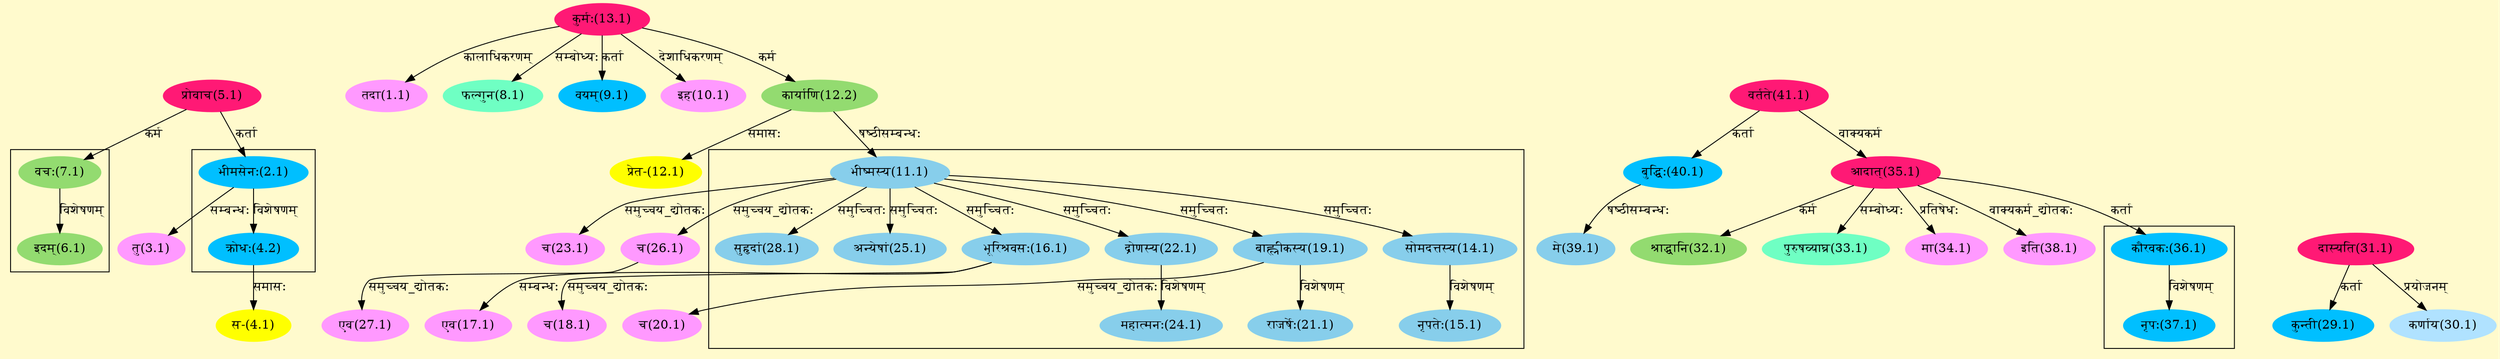 digraph G{
rankdir=BT;
 compound=true;
 bgcolor="lemonchiffon1";

subgraph cluster_1{
Node4_2 [style=filled, color="#00BFFF" label = "क्रोधः(4.2)"]
Node2_1 [style=filled, color="#00BFFF" label = "भीमसेनः(2.1)"]

}

subgraph cluster_2{
Node6_1 [style=filled, color="#93DB70" label = "इदम्(6.1)"]
Node7_1 [style=filled, color="#93DB70" label = "वचः(7.1)"]

}

subgraph cluster_3{
Node14_1 [style=filled, color="#87CEEB" label = "सोमदत्तस्य(14.1)"]
Node11_1 [style=filled, color="#87CEEB" label = "भीष्मस्य(11.1)"]
Node15_1 [style=filled, color="#87CEEB" label = "नृपतेः(15.1)"]
Node16_1 [style=filled, color="#87CEEB" label = "भूरिश्रवसः(16.1)"]
Node19_1 [style=filled, color="#87CEEB" label = "बाह्लीकस्य(19.1)"]
Node21_1 [style=filled, color="#87CEEB" label = "राजर्षेः(21.1)"]
Node22_1 [style=filled, color="#87CEEB" label = "द्रोणस्य(22.1)"]
Node24_1 [style=filled, color="#87CEEB" label = "महात्मनः(24.1)"]
Node25_1 [style=filled, color="#87CEEB" label = "अन्येषां(25.1)"]
Node28_1 [style=filled, color="#87CEEB" label = "सुहृदां(28.1)"]

}

subgraph cluster_4{
Node37_1 [style=filled, color="#00BFFF" label = "नृपः(37.1)"]
Node36_1 [style=filled, color="#00BFFF" label = "कौरवकः(36.1)"]

}
Node1_1 [style=filled, color="#FF99FF" label = "तदा(1.1)"]
Node13_1 [style=filled, color="#FF1975" label = "कुर्मः(13.1)"]
Node2_1 [style=filled, color="#00BFFF" label = "भीमसेनः(2.1)"]
Node5_1 [style=filled, color="#FF1975" label = "प्रोवाच(5.1)"]
Node3_1 [style=filled, color="#FF99FF" label = "तु(3.1)"]
Node4_1 [style=filled, color="#FFFF00" label = "स-(4.1)"]
Node4_2 [style=filled, color="#00BFFF" label = "क्रोधः(4.2)"]
Node7_1 [style=filled, color="#93DB70" label = "वचः(7.1)"]
Node8_1 [style=filled, color="#6FFFC3" label = "फल्गुन(8.1)"]
Node9_1 [style=filled, color="#00BFFF" label = "वयम्(9.1)"]
Node10_1 [style=filled, color="#FF99FF" label = "इह(10.1)"]
Node11_1 [style=filled, color="#87CEEB" label = "भीष्मस्य(11.1)"]
Node12_2 [style=filled, color="#93DB70" label = "कार्याणि(12.2)"]
Node12_1 [style=filled, color="#FFFF00" label = "प्रेत-(12.1)"]
Node17_1 [style=filled, color="#FF99FF" label = "एव(17.1)"]
Node16_1 [style=filled, color="#87CEEB" label = "भूरिश्रवसः(16.1)"]
Node18_1 [style=filled, color="#FF99FF" label = "च(18.1)"]
Node20_1 [style=filled, color="#FF99FF" label = "च(20.1)"]
Node19_1 [style=filled, color="#87CEEB" label = "बाह्लीकस्य(19.1)"]
Node23_1 [style=filled, color="#FF99FF" label = "च(23.1)"]
Node26_1 [style=filled, color="#FF99FF" label = "च(26.1)"]
Node27_1 [style=filled, color="#FF99FF" label = "एव(27.1)"]
Node29_1 [style=filled, color="#00BFFF" label = "कुन्ती(29.1)"]
Node31_1 [style=filled, color="#FF1975" label = "दास्यति(31.1)"]
Node30_1 [style=filled, color="#B0E2FF" label = "कर्णाय(30.1)"]
Node32_1 [style=filled, color="#93DB70" label = "श्राद्धानि(32.1)"]
Node35_1 [style=filled, color="#FF1975" label = "आदात्(35.1)"]
Node33_1 [style=filled, color="#6FFFC3" label = "पुरुषव्याघ्र(33.1)"]
Node34_1 [style=filled, color="#FF99FF" label = "मा(34.1)"]
Node41_1 [style=filled, color="#FF1975" label = "वर्तते(41.1)"]
Node36_1 [style=filled, color="#00BFFF" label = "कौरवकः(36.1)"]
Node38_1 [style=filled, color="#FF99FF" label = "इति(38.1)"]
Node39_1 [style=filled, color="#87CEEB" label = "मे(39.1)"]
Node40_1 [style=filled, color="#00BFFF" label = "बुद्धिः(40.1)"]
/* Start of Relations section */

Node1_1 -> Node13_1 [  label="कालाधिकरणम्"  dir="back" ]
Node2_1 -> Node5_1 [  label="कर्ता"  dir="back" ]
Node3_1 -> Node2_1 [  label="सम्बन्धः"  dir="back" ]
Node4_1 -> Node4_2 [  label="समासः"  dir="back" ]
Node4_2 -> Node2_1 [  label="विशेषणम्"  dir="back" ]
Node6_1 -> Node7_1 [  label="विशेषणम्"  dir="back" ]
Node7_1 -> Node5_1 [  label="कर्म"  dir="back" ]
Node8_1 -> Node13_1 [  label="सम्बोध्यः"  dir="back" ]
Node9_1 -> Node13_1 [  label="कर्ता"  dir="back" ]
Node10_1 -> Node13_1 [  label="देशाधिकरणम्"  dir="back" ]
Node11_1 -> Node12_2 [  label="षष्ठीसम्बन्धः"  dir="back" ]
Node12_1 -> Node12_2 [  label="समासः"  dir="back" ]
Node12_2 -> Node13_1 [  label="कर्म"  dir="back" ]
Node14_1 -> Node11_1 [  label="समुच्चितः"  dir="back" ]
Node15_1 -> Node14_1 [  label="विशेषणम्"  dir="back" ]
Node16_1 -> Node11_1 [  label="समुच्चितः"  dir="back" ]
Node17_1 -> Node16_1 [  label="सम्बन्धः"  dir="back" ]
Node18_1 -> Node16_1 [  label="समुच्चय_द्योतकः"  dir="back" ]
Node19_1 -> Node11_1 [  label="समुच्चितः"  dir="back" ]
Node20_1 -> Node19_1 [  label="समुच्चय_द्योतकः"  dir="back" ]
Node21_1 -> Node19_1 [  label="विशेषणम्"  dir="back" ]
Node22_1 -> Node11_1 [  label="समुच्चितः"  dir="back" ]
Node23_1 -> Node11_1 [  label="समुच्चय_द्योतकः"  dir="back" ]
Node24_1 -> Node22_1 [  label="विशेषणम्"  dir="back" ]
Node25_1 -> Node11_1 [  label="समुच्चितः"  dir="back" ]
Node26_1 -> Node11_1 [  label="समुच्चय_द्योतकः"  dir="back" ]
Node27_1 -> Node26_1 [  label="समुच्चय_द्योतकः"  dir="back" ]
Node28_1 -> Node11_1 [  label="समुच्चितः"  dir="back" ]
Node29_1 -> Node31_1 [  label="कर्ता"  dir="back" ]
Node30_1 -> Node31_1 [  label="प्रयोजनम्"  dir="back" ]
Node32_1 -> Node35_1 [  label="कर्म"  dir="back" ]
Node33_1 -> Node35_1 [  label="सम्बोध्यः"  dir="back" ]
Node34_1 -> Node35_1 [  label="प्रतिषेधः"  dir="back" ]
Node35_1 -> Node41_1 [  label="वाक्यकर्म"  dir="back" ]
Node36_1 -> Node35_1 [  label="कर्ता"  dir="back" ]
Node37_1 -> Node36_1 [  label="विशेषणम्"  dir="back" ]
Node38_1 -> Node35_1 [  label="वाक्यकर्म_द्योतकः"  dir="back" ]
Node39_1 -> Node40_1 [  label="षष्ठीसम्बन्धः"  dir="back" ]
Node40_1 -> Node41_1 [  label="कर्ता"  dir="back" ]
}
